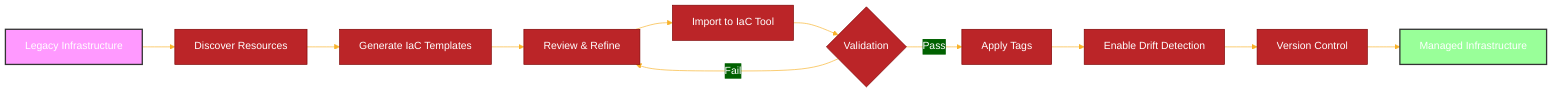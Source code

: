 ---
config:
  theme: 'base'
  themeVariables:
    primaryColor: '#BB2528'
    primaryTextColor: '#fff'
    primaryBorderColor: '#7C0000'
    lineColor: '#F8B229'
    secondaryColor: '#006100'
    tertiaryColor: '#fff'
---
graph LR
    A[Legacy Infrastructure] --> B[Discover Resources]
    B --> C[Generate IaC Templates]
    C --> D[Review & Refine]
    D --> E[Import to IaC Tool]
    E --> F{Validation}
    F -->|Pass| G[Apply Tags]
    F -->|Fail| D
    G --> H[Enable Drift Detection]
    H --> I[Version Control]
    I --> J[Managed Infrastructure]
    
    style A fill:#f9f,stroke:#333,stroke-width:2px
    style J fill:#9f9,stroke:#333,stroke-width:2px